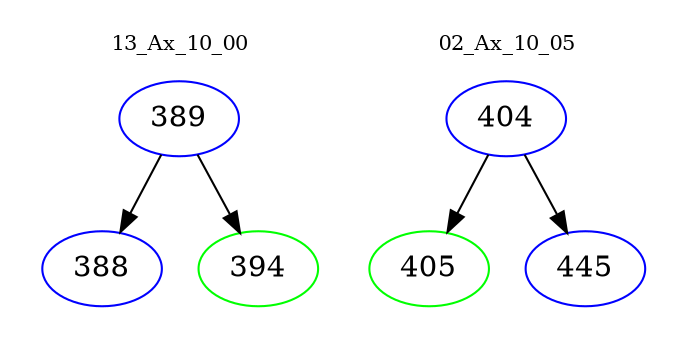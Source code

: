 digraph{
subgraph cluster_0 {
color = white
label = "13_Ax_10_00";
fontsize=10;
T0_389 [label="389", color="blue"]
T0_389 -> T0_388 [color="black"]
T0_388 [label="388", color="blue"]
T0_389 -> T0_394 [color="black"]
T0_394 [label="394", color="green"]
}
subgraph cluster_1 {
color = white
label = "02_Ax_10_05";
fontsize=10;
T1_404 [label="404", color="blue"]
T1_404 -> T1_405 [color="black"]
T1_405 [label="405", color="green"]
T1_404 -> T1_445 [color="black"]
T1_445 [label="445", color="blue"]
}
}
